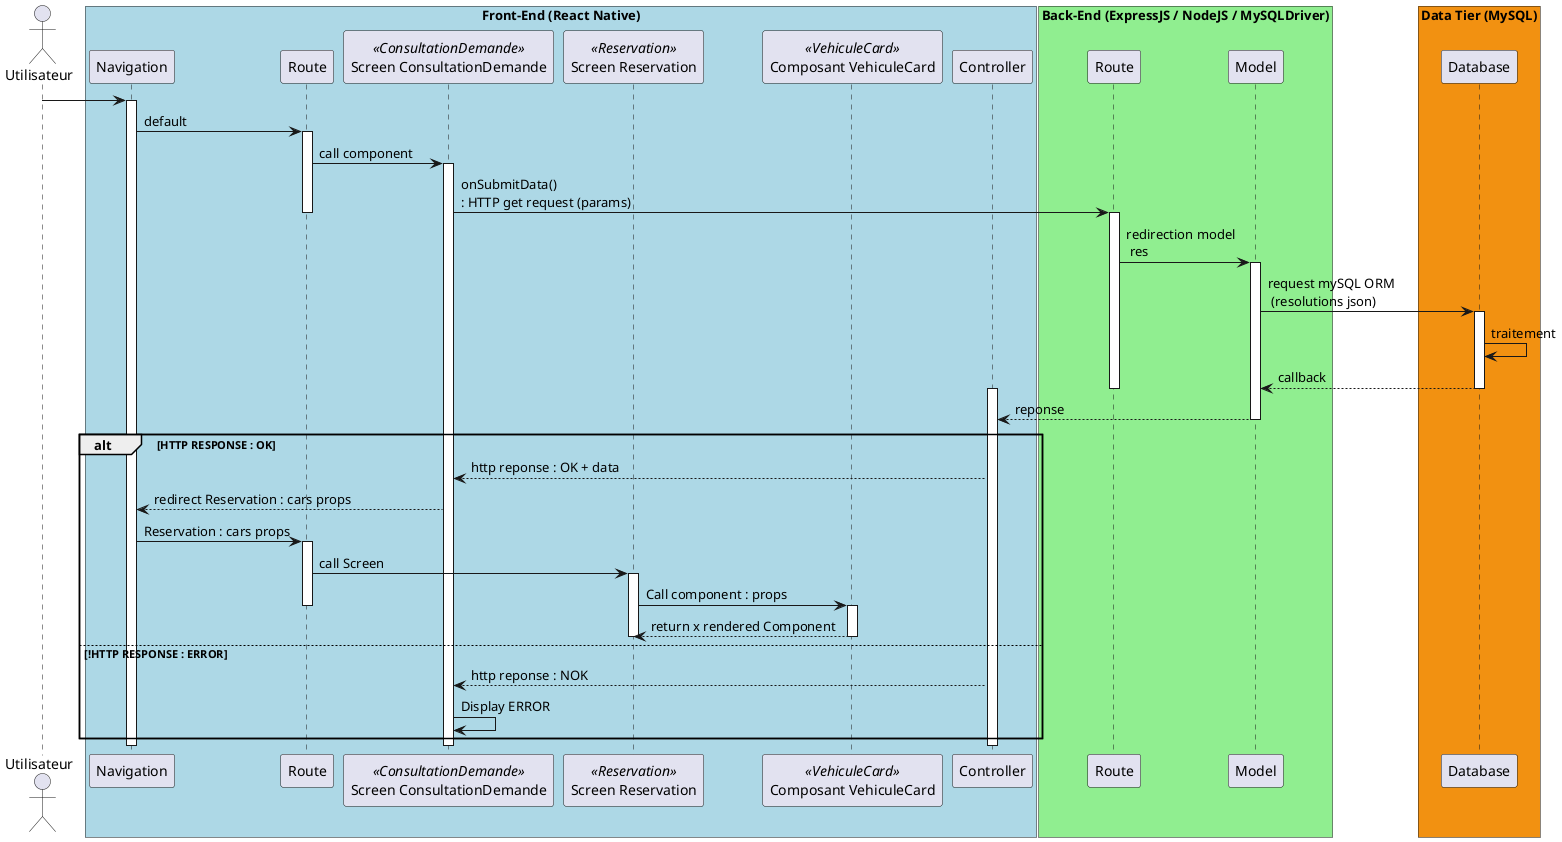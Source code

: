 @startuml

actor Utilisateur as user
participant "Route" as route
participant "Navigation" as browser
participant "Screen ConsultationDemande" as component << ConsultationDemande >>
participant "Screen Reservation" as component3 << Reservation >>
participant "Composant VehiculeCard" as component2 << VehiculeCard >>
participant "Controller" as controller

participant "Route" as routeBE
participant "Model" as modeleBE
participant "Database" as db

box "Front-End (React Native)" #LightBlue
participant browser
participant route
participant component
participant component3
participant component2
participant controller
end box

box "Back-End (ExpressJS / NodeJS / MySQLDriver)" #LightGreen
participant routeBE
participant modeleBE
end box

box "Data Tier (MySQL)" #F29111
participant db
end box

user -> browser
activate browser
browser -> route : default
activate route
route -> component : call component



activate component



component -> routeBE : onSubmitData() \n: HTTP get request (params)
deactivate route
activate routeBE





routeBE -> modeleBE : redirection model \n res



activate modeleBE
modeleBE -> db : request mySQL ORM \n (resolutions json)

activate db
db -> db : traitement
db --> modeleBE : callback
deactivate db
deactivate routeBE
activate controller
modeleBE --> controller : reponse
deactivate modeleBE



alt HTTP RESPONSE : OK
	controller --> component : http reponse : OK + data
	component --> browser : redirect Reservation : cars props
	browser -> route : Reservation : cars props
	activate route
	route -> component3 : call Screen
	activate component3
	component3 -> component2 : Call component : props
	deactivate route
	activate component2
	component2 --> component3 : return x rendered Component
	deactivate component3
	deactivate component2

else !HTTP RESPONSE : ERROR
	controller --> component : http reponse : NOK
	component -> component : Display ERROR



end

deactivate controller
deactivate component





deactivate modeleBE






deactivate browser
deactivate controller






' alt result

'     form -> controler : formSignIn(email,pwd)
'     controler -> controler : result = checkFields()

'     alt result
'     	controler -> secure : Secure.authenticate(email, pwd, true);
'     	secure -> security : onAuthenticated()
'     	security --> form : renderJSON(0);
'     	form --> user : display main page
'     else !result
'     	controler --> form : renderJSON(1)
'     	form --> user : display error
'     end

' else !result
' 	form --> user : display error
' end

@enduml